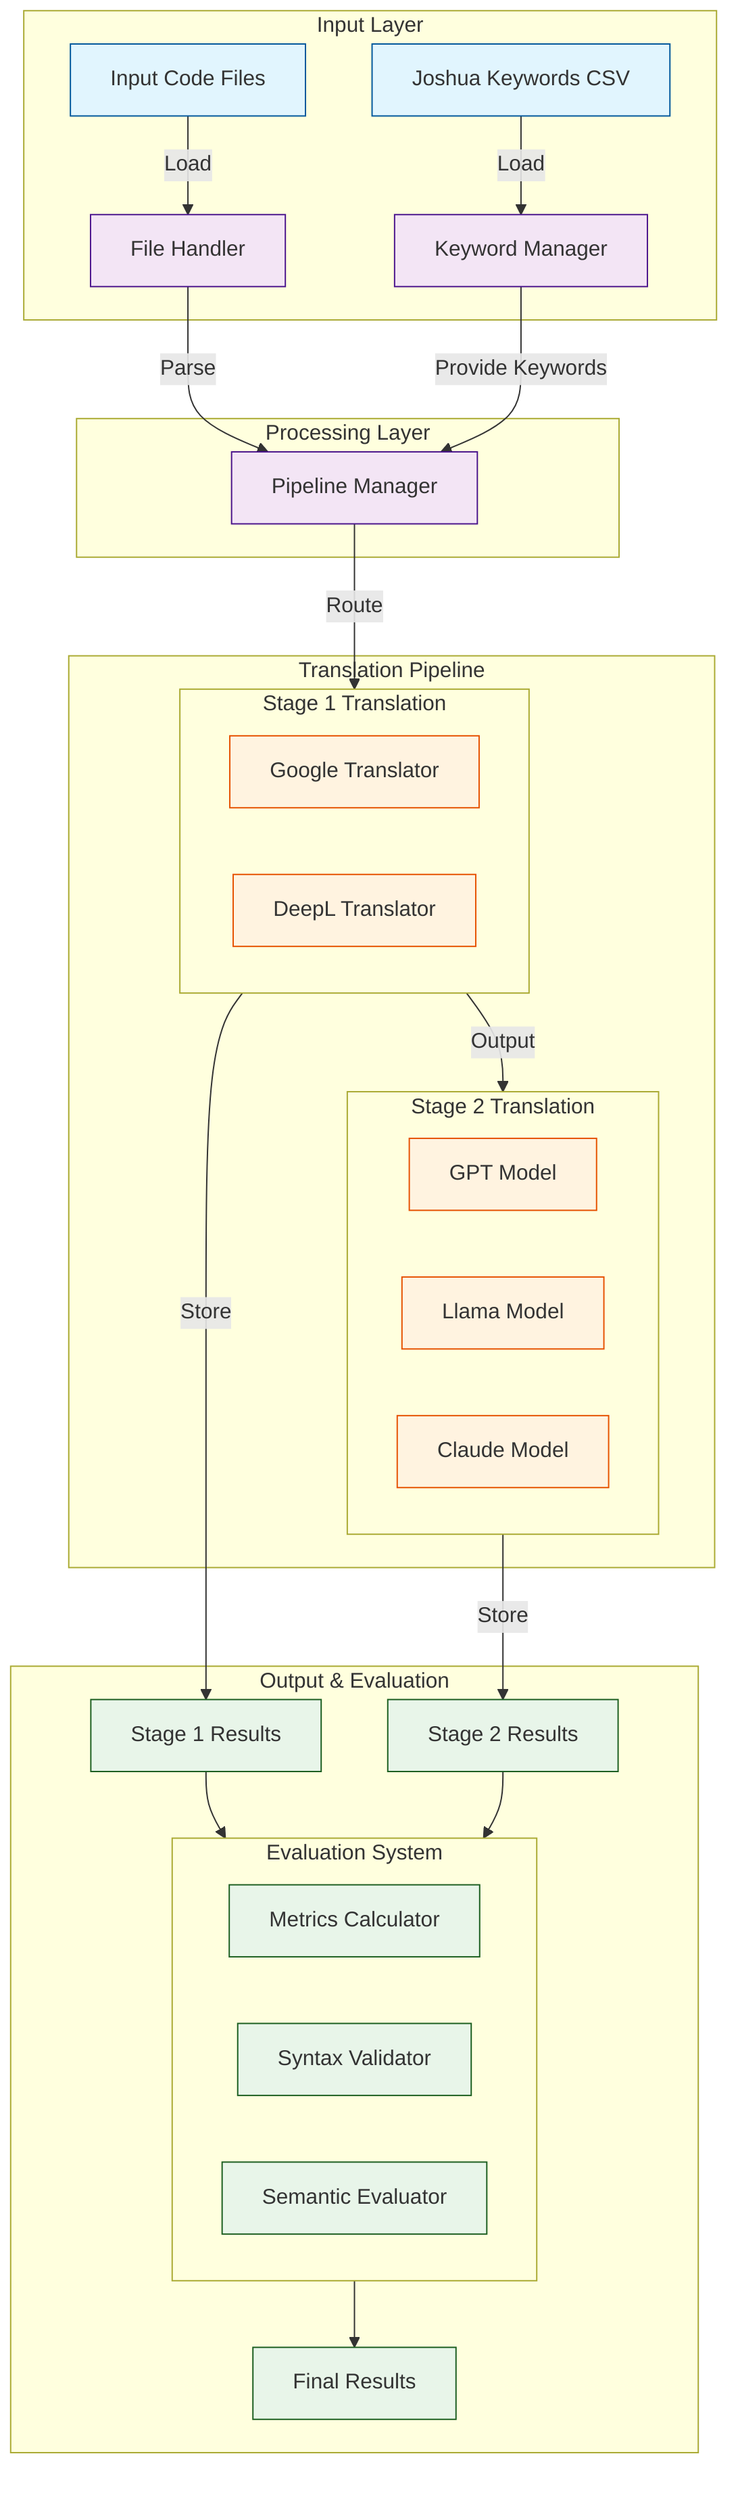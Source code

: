 flowchart TD
    subgraph Input ["Input Layer"]
        A[Input Code Files] --> |Load| B[File Handler]
        K[Joshua Keywords CSV] --> |Load| L[Keyword Manager]
    end

    subgraph Translation ["Translation Pipeline"]
        subgraph Stage1 ["Stage 1 Translation"]
            G[Google Translator]
            D[DeepL Translator]
        end
        
        subgraph Stage2 ["Stage 2 Translation"]
            GPT[GPT Model]
            LLM[Llama Model]
            C[Claude Model]
        end
    end

    subgraph Processing ["Processing Layer"]
        B --> |Parse| P[Pipeline Manager]
        L --> |Provide Keywords| P
        P --> |Route| Stage1
        Stage1 --> |Output| Stage2
    end

    subgraph Output ["Output & Evaluation"]
        Stage1 --> |Store| S1[Stage 1 Results]
        Stage2 --> |Store| S2[Stage 2 Results]
        
        subgraph Eval ["Evaluation System"]
            M[Metrics Calculator]
            SV[Syntax Validator]
            SE[Semantic Evaluator]
        end
        
        S1 --> Eval
        S2 --> Eval
        Eval --> R[Final Results]
    end

    classDef input fill:#e1f5fe,stroke:#01579b
    classDef process fill:#f3e5f5,stroke:#4a148c
    classDef translate fill:#fff3e0,stroke:#e65100
    classDef output fill:#e8f5e9,stroke:#1b5e20
    
    class A,K input
    class B,L,P process
    class G,D,GPT,LLM,C translate
    class S1,S2,M,SV,SE,R output